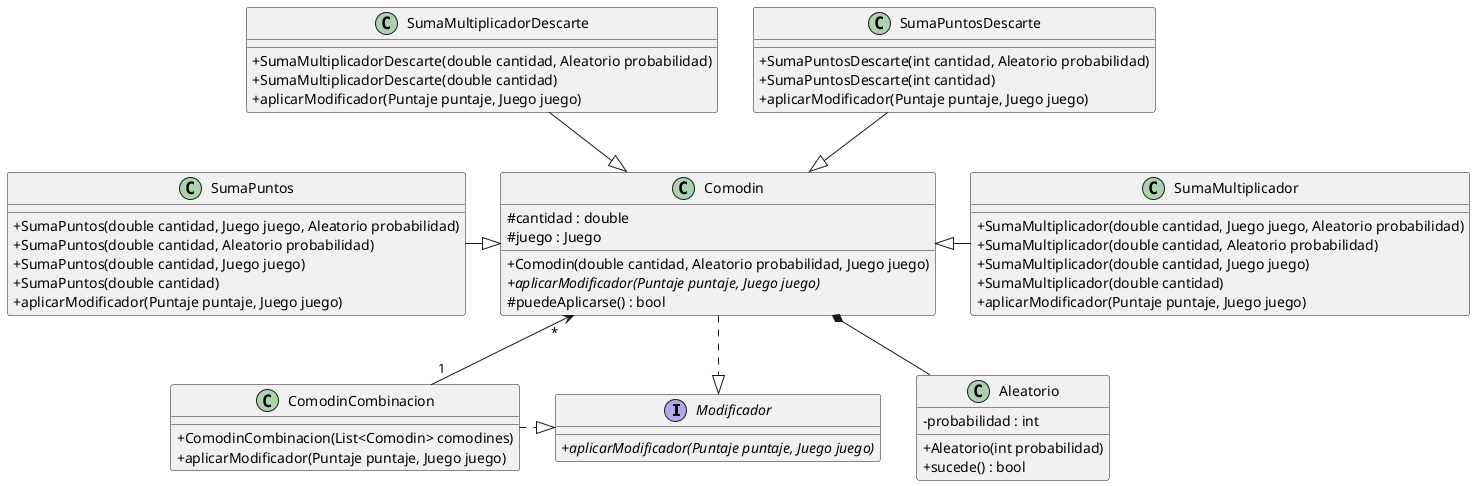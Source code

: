 @startuml Comodin
skinparam classAttributeIconSize 0

interface Modificador{
+{abstract} aplicarModificador(Puntaje puntaje, Juego juego)
}

class Aleatorio{
- probabilidad : int
+{method} Aleatorio(int probabilidad)
+{method} sucede() : bool
}

class Comodin{
#cantidad : double
#juego : Juego
+{method} Comodin(double cantidad, Aleatorio probabilidad, Juego juego)
+{abstract} {method} aplicarModificador(Puntaje puntaje, Juego juego)
#{method} puedeAplicarse() : bool
}

class ComodinCombinacion{
+{method}ComodinCombinacion(List<Comodin> comodines)
+{method} aplicarModificador(Puntaje puntaje, Juego juego)
}

class SumaMultiplicador{
+SumaMultiplicador(double cantidad, Juego juego, Aleatorio probabilidad)
+SumaMultiplicador(double cantidad, Aleatorio probabilidad)
+SumaMultiplicador(double cantidad, Juego juego)
+SumaMultiplicador(double cantidad)
+aplicarModificador(Puntaje puntaje, Juego juego)
}


class SumaMultiplicadorDescarte{
+SumaMultiplicadorDescarte(double cantidad, Aleatorio probabilidad)
+SumaMultiplicadorDescarte(double cantidad)
+aplicarModificador(Puntaje puntaje, Juego juego)
}


class SumaPuntos{
+SumaPuntos(double cantidad, Juego juego, Aleatorio probabilidad)
+SumaPuntos(double cantidad, Aleatorio probabilidad)
+SumaPuntos(double cantidad, Juego juego)
+SumaPuntos(double cantidad)
+aplicarModificador(Puntaje puntaje, Juego juego)
}

class SumaPuntosDescarte{
+SumaPuntosDescarte(int cantidad, Aleatorio probabilidad)
+SumaPuntosDescarte(int cantidad)
+aplicarModificador(Puntaje puntaje, Juego juego)
}

Comodin *-- Aleatorio
Comodin .down.|> Modificador
ComodinCombinacion "1" -up-> "*" Comodin
ComodinCombinacion .right.|> Modificador
SumaMultiplicador -left-|> Comodin
SumaMultiplicadorDescarte -down-|> Comodin
SumaPuntos -right-|> Comodin
SumaPuntosDescarte -down-|> Comodin
@enduml